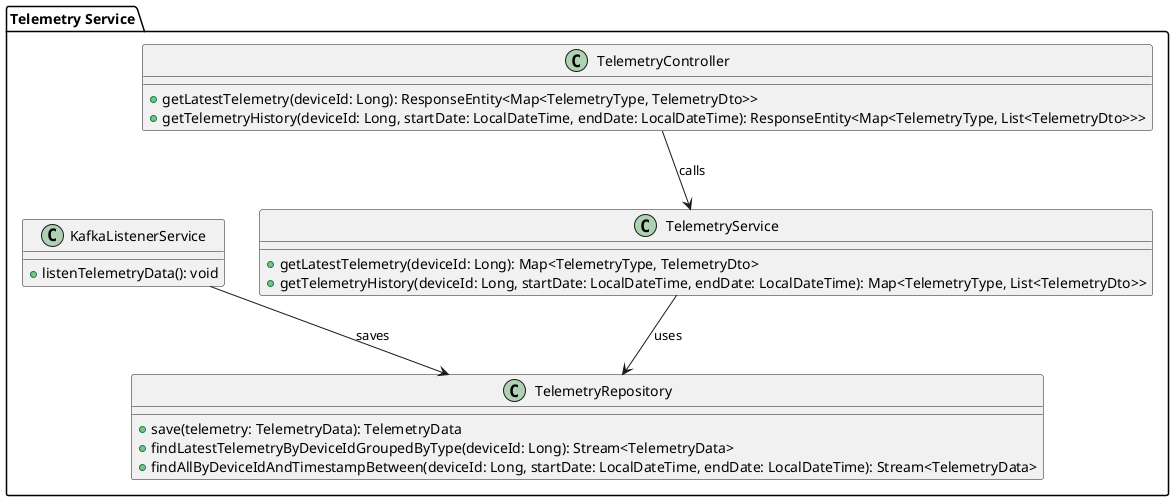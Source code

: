 @startuml

package "Telemetry Service" {
    class TelemetryController {
        +getLatestTelemetry(deviceId: Long): ResponseEntity<Map<TelemetryType, TelemetryDto>>
        +getTelemetryHistory(deviceId: Long, startDate: LocalDateTime, endDate: LocalDateTime): ResponseEntity<Map<TelemetryType, List<TelemetryDto>>>
    }

    class TelemetryService {
        +getLatestTelemetry(deviceId: Long): Map<TelemetryType, TelemetryDto>
        +getTelemetryHistory(deviceId: Long, startDate: LocalDateTime, endDate: LocalDateTime): Map<TelemetryType, List<TelemetryDto>>
    }

    class TelemetryRepository {
        +save(telemetry: TelemetryData): TelemetryData
        +findLatestTelemetryByDeviceIdGroupedByType(deviceId: Long): Stream<TelemetryData>
        +findAllByDeviceIdAndTimestampBetween(deviceId: Long, startDate: LocalDateTime, endDate: LocalDateTime): Stream<TelemetryData>
    }

    class KafkaListenerService {
        +listenTelemetryData(): void
    }

    TelemetryController --> TelemetryService : calls
    TelemetryService --> TelemetryRepository : uses
    KafkaListenerService --> TelemetryRepository : saves
}

@enduml

